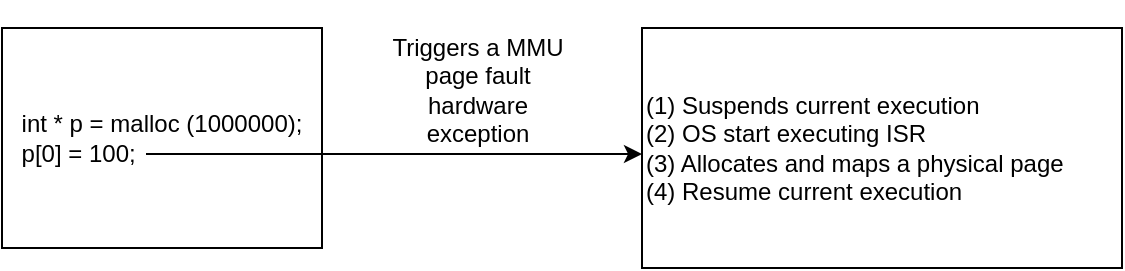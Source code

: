 <mxfile version="21.5.1" type="github">
  <diagram name="Page-1" id="KcMVhKevGDjmHu-vevIP">
    <mxGraphModel dx="794" dy="477" grid="1" gridSize="10" guides="1" tooltips="1" connect="1" arrows="1" fold="1" page="1" pageScale="1" pageWidth="850" pageHeight="1100" math="0" shadow="0">
      <root>
        <mxCell id="0" />
        <mxCell id="1" parent="0" />
        <mxCell id="MzqtTaXbOYVxBve9-991-1" value="int * p = malloc (1000000);&lt;br&gt;p[0] = 100;&amp;nbsp; &amp;nbsp; &amp;nbsp; &amp;nbsp; &amp;nbsp; &amp;nbsp; &amp;nbsp; &amp;nbsp; &amp;nbsp; &amp;nbsp; &amp;nbsp; &amp;nbsp; &amp;nbsp;" style="text;strokeColor=default;align=center;fillColor=none;html=1;verticalAlign=middle;whiteSpace=wrap;rounded=0;" vertex="1" parent="1">
          <mxGeometry x="40" y="90" width="160" height="110" as="geometry" />
        </mxCell>
        <mxCell id="MzqtTaXbOYVxBve9-991-3" value="" style="endArrow=classic;html=1;rounded=0;" edge="1" parent="1">
          <mxGeometry width="50" height="50" relative="1" as="geometry">
            <mxPoint x="112" y="153" as="sourcePoint" />
            <mxPoint x="360" y="153" as="targetPoint" />
          </mxGeometry>
        </mxCell>
        <mxCell id="MzqtTaXbOYVxBve9-991-4" style="edgeStyle=orthogonalEdgeStyle;rounded=0;orthogonalLoop=1;jettySize=auto;html=1;exitX=0.5;exitY=1;exitDx=0;exitDy=0;" edge="1" parent="1" source="MzqtTaXbOYVxBve9-991-1" target="MzqtTaXbOYVxBve9-991-1">
          <mxGeometry relative="1" as="geometry" />
        </mxCell>
        <mxCell id="MzqtTaXbOYVxBve9-991-6" value="Triggers a MMU page fault hardware exception" style="text;strokeColor=none;align=center;fillColor=none;html=1;verticalAlign=middle;whiteSpace=wrap;rounded=0;" vertex="1" parent="1">
          <mxGeometry x="228" y="76" width="100" height="90" as="geometry" />
        </mxCell>
        <mxCell id="MzqtTaXbOYVxBve9-991-7" value="(1) Suspends current execution&lt;br&gt;(2) OS start executing ISR&lt;br&gt;(3) Allocates and maps a physical page&lt;br&gt;(4) Resume current execution" style="whiteSpace=wrap;html=1;align=left;" vertex="1" parent="1">
          <mxGeometry x="360" y="90" width="240" height="120" as="geometry" />
        </mxCell>
      </root>
    </mxGraphModel>
  </diagram>
</mxfile>
